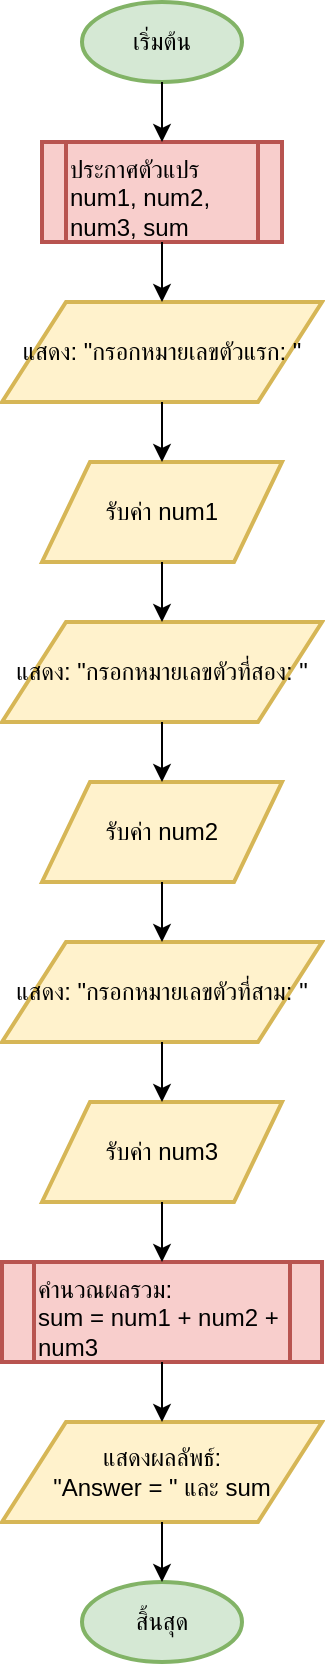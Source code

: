 <mxGraphModel dx="820" dy="646" grid="1" gridSize="10" guides="1" tooltips="1" connect="1" arrows="1" fold="1" page="1" pageScale="1" pageWidth="850" pageHeight="1100" math="0" shadow="0">
  <root>
    <mxCell id="0" />
    <mxCell id="1" parent="0" />
    <!-- Start -->
    <mxCell id="2" value="เริ่มต้น" style="ellipse;whiteSpace=wrap;html=1;strokeWidth=2;fillColor=#d5e8d4;strokeColor=#82b366;" vertex="1" parent="1">
      <mxGeometry x="380" y="20" width="80" height="40" as="geometry" />
    </mxCell>
    <!-- Process: Declare Variables -->
    <mxCell id="3" value="ประกาศตัวแปร&lt;br&gt;num1, num2, num3, sum" style="text;html=1;strokeWidth=2;shape=process;whiteSpace=wrap;fillColor=#f8cecc;strokeColor=#b85450;" vertex="1" parent="1">
      <mxGeometry x="360" y="90" width="120" height="50" as="geometry" />
    </mxCell>
    <!-- Output 1 -->
    <mxCell id="4" value="แสดง: &quot;กรอกหมายเลขตัวแรก: &quot;" style="shape=parallelogram;perimeter=parallelogramPerimeter;whiteSpace=wrap;html=1;strokeWidth=2;fillColor=#fff2cc;strokeColor=#d6b656;" vertex="1" parent="1">
      <mxGeometry x="340" y="170" width="160" height="50" as="geometry" />
    </mxCell>
    <!-- Input 1 -->
    <mxCell id="5" value="รับค่า num1" style="shape=parallelogram;perimeter=parallelogramPerimeter;whiteSpace=wrap;html=1;strokeWidth=2;fillColor=#fff2cc;strokeColor=#d6b656;" vertex="1" parent="1">
      <mxGeometry x="360" y="250" width="120" height="50" as="geometry" />
    </mxCell>
    <!-- Output 2 -->
    <mxCell id="6" value="แสดง: &quot;กรอกหมายเลขตัวที่สอง: &quot;" style="shape=parallelogram;perimeter=parallelogramPerimeter;whiteSpace=wrap;html=1;strokeWidth=2;fillColor=#fff2cc;strokeColor=#d6b656;" vertex="1" parent="1">
      <mxGeometry x="340" y="330" width="160" height="50" as="geometry" />
    </mxCell>
    <!-- Input 2 -->
    <mxCell id="7" value="รับค่า num2" style="shape=parallelogram;perimeter=parallelogramPerimeter;whiteSpace=wrap;html=1;strokeWidth=2;fillColor=#fff2cc;strokeColor=#d6b656;" vertex="1" parent="1">
      <mxGeometry x="360" y="410" width="120" height="50" as="geometry" />
    </mxCell>
    <!-- Output 3 -->
    <mxCell id="8" value="แสดง: &quot;กรอกหมายเลขตัวที่สาม: &quot;" style="shape=parallelogram;perimeter=parallelogramPerimeter;whiteSpace=wrap;html=1;strokeWidth=2;fillColor=#fff2cc;strokeColor=#d6b656;" vertex="1" parent="1">
      <mxGeometry x="340" y="490" width="160" height="50" as="geometry" />
    </mxCell>
    <!-- Input 3 -->
    <mxCell id="9" value="รับค่า num3" style="shape=parallelogram;perimeter=parallelogramPerimeter;whiteSpace=wrap;html=1;strokeWidth=2;fillColor=#fff2cc;strokeColor=#d6b656;" vertex="1" parent="1">
      <mxGeometry x="360" y="570" width="120" height="50" as="geometry" />
    </mxCell>
    <!-- Process: Calculation -->
    <mxCell id="10" value="คำนวณผลรวม:&lt;br&gt;sum = num1 + num2 + num3" style="text;html=1;strokeWidth=2;shape=process;whiteSpace=wrap;fillColor=#f8cecc;strokeColor=#b85450;" vertex="1" parent="1">
      <mxGeometry x="340" y="650" width="160" height="50" as="geometry" />
    </mxCell>
    <!-- Output Result -->
    <mxCell id="11" value="แสดงผลลัพธ์:&lt;br&gt;&quot;Answer = &quot; และ sum" style="shape=parallelogram;perimeter=parallelogramPerimeter;whiteSpace=wrap;html=1;strokeWidth=2;fillColor=#fff2cc;strokeColor=#d6b656;" vertex="1" parent="1">
      <mxGeometry x="340" y="730" width="160" height="50" as="geometry" />
    </mxCell>
    <!-- Stop -->
    <mxCell id="12" value="สิ้นสุด" style="ellipse;whiteSpace=wrap;html=1;strokeWidth=2;fillColor=#d5e8d4;strokeColor=#82b366;" vertex="1" parent="1">
      <mxGeometry x="380" y="810" width="80" height="40" as="geometry" />
    </mxCell>
    <!-- Connections (Edges) -->
    <mxCell id="13" value="" style="endArrow=classic;html=1;exitX=0.5;exitY=1;entryX=0.5;entryY=0" edge="1" parent="1" source="2" target="3">
      <mxGeometry width="50" height="50" relative="1" as="geometry">
        <mxPoint x="420" y="60" as="sourcePoint" />
        <mxPoint x="420" y="90" as="targetPoint" />
      </mxGeometry>
    </mxCell>
    <mxCell id="14" value="" style="endArrow=classic;html=1;exitX=0.5;exitY=1;entryX=0.5;entryY=0" edge="1" parent="1" source="3" target="4">
      <mxGeometry width="50" height="50" relative="1" as="geometry">
        <mxPoint x="420" y="140" as="sourcePoint" />
        <mxPoint x="420" y="170" as="targetPoint" />
      </mxGeometry>
    </mxCell>
    <mxCell id="15" value="" style="endArrow=classic;html=1;exitX=0.5;exitY=1;entryX=0.5;entryY=0" edge="1" parent="1" source="4" target="5">
      <mxGeometry width="50" height="50" relative="1" as="geometry">
        <mxPoint x="420" y="220" as="sourcePoint" />
        <mxPoint x="420" y="250" as="targetPoint" />
      </mxGeometry>
    </mxCell>
    <mxCell id="16" value="" style="endArrow=classic;html=1;exitX=0.5;exitY=1;entryX=0.5;entryY=0" edge="1" parent="1" source="5" target="6">
      <mxGeometry width="50" height="50" relative="1" as="geometry">
        <mxPoint x="420" y="300" as="sourcePoint" />
        <mxPoint x="420" y="330" as="targetPoint" />
      </mxGeometry>
    </mxCell>
    <mxCell id="17" value="" style="endArrow=classic;html=1;exitX=0.5;exitY=1;entryX=0.5;entryY=0" edge="1" parent="1" source="6" target="7">
      <mxGeometry width="50" height="50" relative="1" as="geometry">
        <mxPoint x="420" y="380" as="sourcePoint" />
        <mxPoint x="420" y="410" as="targetPoint" />
      </mxGeometry>
    </mxCell>
    <mxCell id="18" value="" style="endArrow=classic;html=1;exitX=0.5;exitY=1;entryX=0.5;entryY=0" edge="1" parent="1" source="7" target="8">
      <mxGeometry width="50" height="50" relative="1" as="geometry">
        <mxPoint x="420" y="460" as="sourcePoint" />
        <mxPoint x="420" y="490" as="targetPoint" />
      </mxGeometry>
    </mxCell>
    <mxCell id="19" value="" style="endArrow=classic;html=1;exitX=0.5;exitY=1;entryX=0.5;entryY=0" edge="1" parent="1" source="8" target="9">
      <mxGeometry width="50" height="50" relative="1" as="geometry">
        <mxPoint x="420" y="540" as="sourcePoint" />
        <mxPoint x="420" y="570" as="targetPoint" />
      </mxGeometry>
    </mxCell>
    <mxCell id="20" value="" style="endArrow=classic;html=1;exitX=0.5;exitY=1;entryX=0.5;entryY=0" edge="1" parent="1" source="9" target="10">
      <mxGeometry width="50" height="50" relative="1" as="geometry">
        <mxPoint x="420" y="620" as="sourcePoint" />
        <mxPoint x="420" y="650" as="targetPoint" />
      </mxGeometry>
    </mxCell>
    <mxCell id="21" value="" style="endArrow=classic;html=1;exitX=0.5;exitY=1;entryX=0.5;entryY=0" edge="1" parent="1" source="10" target="11">
      <mxGeometry width="50" height="50" relative="1" as="geometry">
        <mxPoint x="420" y="700" as="sourcePoint" />
        <mxPoint x="420" y="730" as="targetPoint" />
      </mxGeometry>
    </mxCell>
    <mxCell id="22" value="" style="endArrow=classic;html=1;exitX=0.5;exitY=1;entryX=0.5;entryY=0" edge="1" parent="1" source="11" target="12">
      <mxGeometry width="50" height="50" relative="1" as="geometry">
        <mxPoint x="420" y="780" as="sourcePoint" />
        <mxPoint x="420" y="810" as="targetPoint" />
      </mxGeometry>
    </mxCell>
  </root>
</mxGraphModel>
